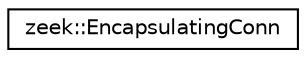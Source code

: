 digraph "Graphical Class Hierarchy"
{
 // LATEX_PDF_SIZE
  edge [fontname="Helvetica",fontsize="10",labelfontname="Helvetica",labelfontsize="10"];
  node [fontname="Helvetica",fontsize="10",shape=record];
  rankdir="LR";
  Node0 [label="zeek::EncapsulatingConn",height=0.2,width=0.4,color="black", fillcolor="white", style="filled",URL="$d1/de3/classzeek_1_1EncapsulatingConn.html",tooltip=" "];
}
